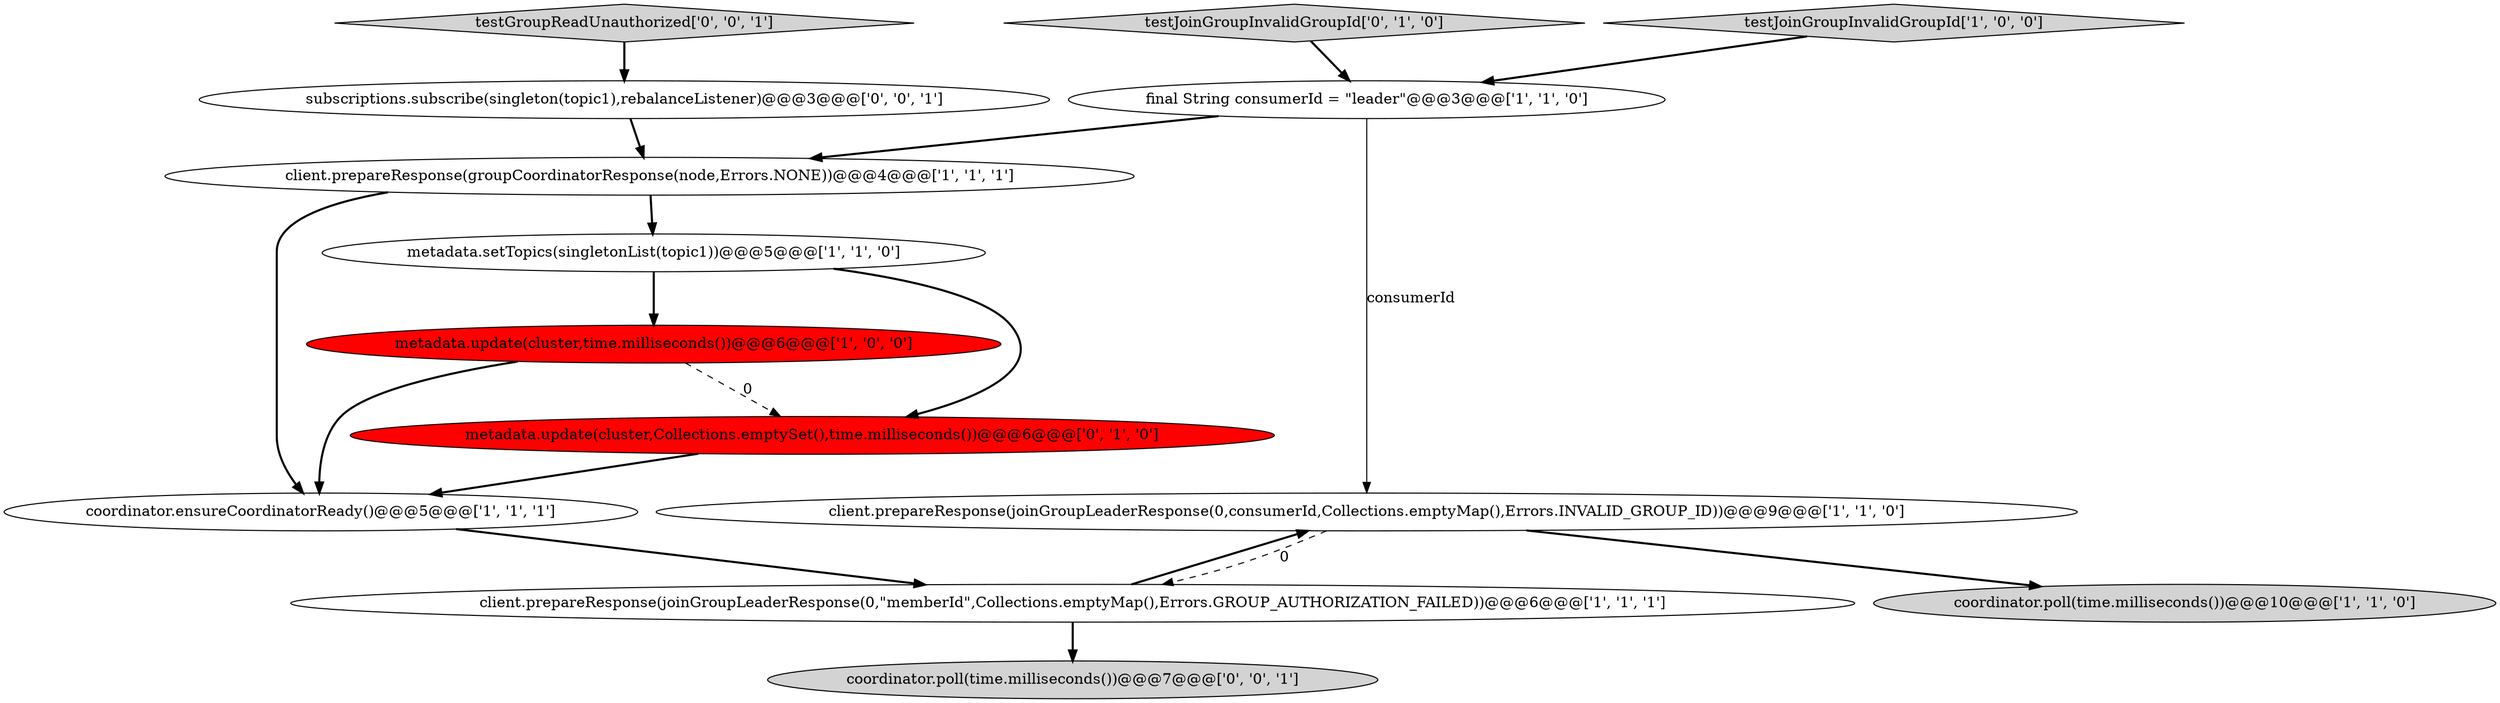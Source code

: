 digraph {
8 [style = filled, label = "final String consumerId = \"leader\"@@@3@@@['1', '1', '0']", fillcolor = white, shape = ellipse image = "AAA0AAABBB1BBB"];
4 [style = filled, label = "client.prepareResponse(joinGroupLeaderResponse(0,\"memberId\",Collections.emptyMap(),Errors.GROUP_AUTHORIZATION_FAILED))@@@6@@@['1', '1', '1']", fillcolor = white, shape = ellipse image = "AAA0AAABBB1BBB"];
3 [style = filled, label = "client.prepareResponse(joinGroupLeaderResponse(0,consumerId,Collections.emptyMap(),Errors.INVALID_GROUP_ID))@@@9@@@['1', '1', '0']", fillcolor = white, shape = ellipse image = "AAA0AAABBB1BBB"];
10 [style = filled, label = "testJoinGroupInvalidGroupId['0', '1', '0']", fillcolor = lightgray, shape = diamond image = "AAA0AAABBB2BBB"];
11 [style = filled, label = "subscriptions.subscribe(singleton(topic1),rebalanceListener)@@@3@@@['0', '0', '1']", fillcolor = white, shape = ellipse image = "AAA0AAABBB3BBB"];
6 [style = filled, label = "metadata.setTopics(singletonList(topic1))@@@5@@@['1', '1', '0']", fillcolor = white, shape = ellipse image = "AAA0AAABBB1BBB"];
0 [style = filled, label = "testJoinGroupInvalidGroupId['1', '0', '0']", fillcolor = lightgray, shape = diamond image = "AAA0AAABBB1BBB"];
5 [style = filled, label = "coordinator.poll(time.milliseconds())@@@10@@@['1', '1', '0']", fillcolor = lightgray, shape = ellipse image = "AAA0AAABBB1BBB"];
13 [style = filled, label = "testGroupReadUnauthorized['0', '0', '1']", fillcolor = lightgray, shape = diamond image = "AAA0AAABBB3BBB"];
2 [style = filled, label = "metadata.update(cluster,time.milliseconds())@@@6@@@['1', '0', '0']", fillcolor = red, shape = ellipse image = "AAA1AAABBB1BBB"];
9 [style = filled, label = "metadata.update(cluster,Collections.emptySet(),time.milliseconds())@@@6@@@['0', '1', '0']", fillcolor = red, shape = ellipse image = "AAA1AAABBB2BBB"];
7 [style = filled, label = "coordinator.ensureCoordinatorReady()@@@5@@@['1', '1', '1']", fillcolor = white, shape = ellipse image = "AAA0AAABBB1BBB"];
12 [style = filled, label = "coordinator.poll(time.milliseconds())@@@7@@@['0', '0', '1']", fillcolor = lightgray, shape = ellipse image = "AAA0AAABBB3BBB"];
1 [style = filled, label = "client.prepareResponse(groupCoordinatorResponse(node,Errors.NONE))@@@4@@@['1', '1', '1']", fillcolor = white, shape = ellipse image = "AAA0AAABBB1BBB"];
4->12 [style = bold, label=""];
8->1 [style = bold, label=""];
4->3 [style = bold, label=""];
3->5 [style = bold, label=""];
1->6 [style = bold, label=""];
2->7 [style = bold, label=""];
7->4 [style = bold, label=""];
6->9 [style = bold, label=""];
10->8 [style = bold, label=""];
8->3 [style = solid, label="consumerId"];
9->7 [style = bold, label=""];
3->4 [style = dashed, label="0"];
2->9 [style = dashed, label="0"];
11->1 [style = bold, label=""];
1->7 [style = bold, label=""];
13->11 [style = bold, label=""];
0->8 [style = bold, label=""];
6->2 [style = bold, label=""];
}
